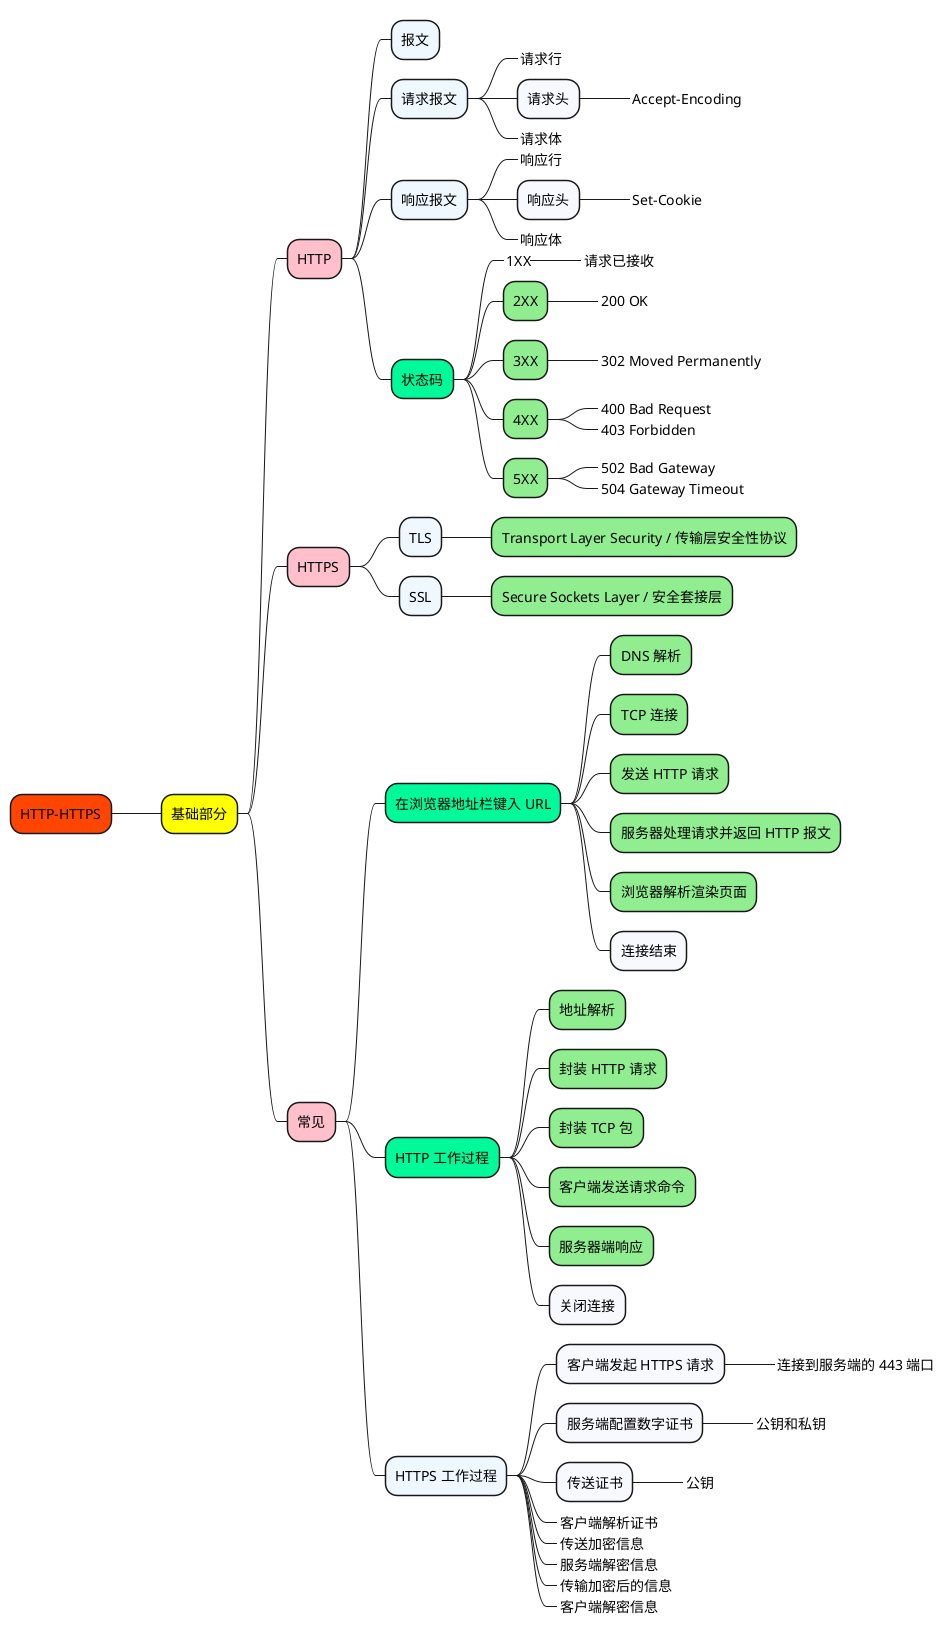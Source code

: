 @startmindmap

+[#OrangeRed] HTTP-HTTPS

++[#yellow] 基础部分

+++[#Pink] HTTP

++++[#AliceBlue] 报文

++++[#AliceBlue] 请求报文
+++++[#GhostWhite]_ 请求行
+++++[#GhostWhite] 请求头
++++++[#Aquamarine]_ Accept-Encoding
+++++[#GhostWhite]_ 请求体

++++[#AliceBlue] 响应报文
+++++[#GhostWhite]_ 响应行
+++++[#GhostWhite] 响应头
++++++[#Aquamarine]_ Set-Cookie
+++++[#GhostWhite]_ 响应体

++++[#MediumSpringGreen] 状态码

+++++[#MediumSpringGreen]_ 1XX
++++++[#GhostWhite]_ 请求已接收
+++++[#LightGreen] 2XX
++++++[#GhostWhite]_ 200 OK
+++++[#LightGreen] 3XX
++++++[#GhostWhite]_ 302 Moved Permanently
+++++[#LightGreen] 4XX
++++++[#GhostWhite]_ 400 Bad Request
++++++[#GhostWhite]_ 403 Forbidden
+++++[#LightGreen] 5XX
++++++[#GhostWhite]_ 502 Bad Gateway
++++++[#GhostWhite]_ 504 Gateway Timeout

+++[#Pink] HTTPS
++++[#AliceBlue] TLS
+++++[#LightGreen] Transport Layer Security / 传输层安全性协议
++++[#AliceBlue] SSL
+++++[#LightGreen] Secure Sockets Layer / 安全套接层

+++[#Pink] 常见

++++[#MediumSpringGreen] 在浏览器地址栏键入 URL
+++++[#LightGreen] DNS 解析
+++++[#LightGreen] TCP 连接
+++++[#LightGreen] 发送 HTTP 请求
+++++[#LightGreen] 服务器处理请求并返回 HTTP 报文
+++++[#LightGreen] 浏览器解析渲染页面
+++++[#GhostWhite] 连接结束

++++[#MediumSpringGreen] HTTP 工作过程
+++++[#LightGreen] 地址解析
+++++[#LightGreen] 封装 HTTP 请求
+++++[#LightGreen] 封装 TCP 包
+++++[#LightGreen] 客户端发送请求命令
+++++[#LightGreen] 服务器端响应
+++++[#GhostWhite] 关闭连接

++++[#AliceBlue] HTTPS 工作过程
+++++[#GhostWhite] 客户端发起 HTTPS 请求
++++++[#GhostWhite]_ 连接到服务端的 443 端口
+++++[#GhostWhite] 服务端配置数字证书
++++++[#GhostWhite]_ 公钥和私钥
+++++[#GhostWhite] 传送证书
++++++[#GhostWhite]_ 公钥
+++++[#GhostWhite]_ 客户端解析证书
+++++[#GhostWhite]_ 传送加密信息
+++++[#GhostWhite]_ 服务端解密信息
+++++[#GhostWhite]_ 传输加密后的信息
+++++[#GhostWhite]_ 客户端解密信息



@endmindmap